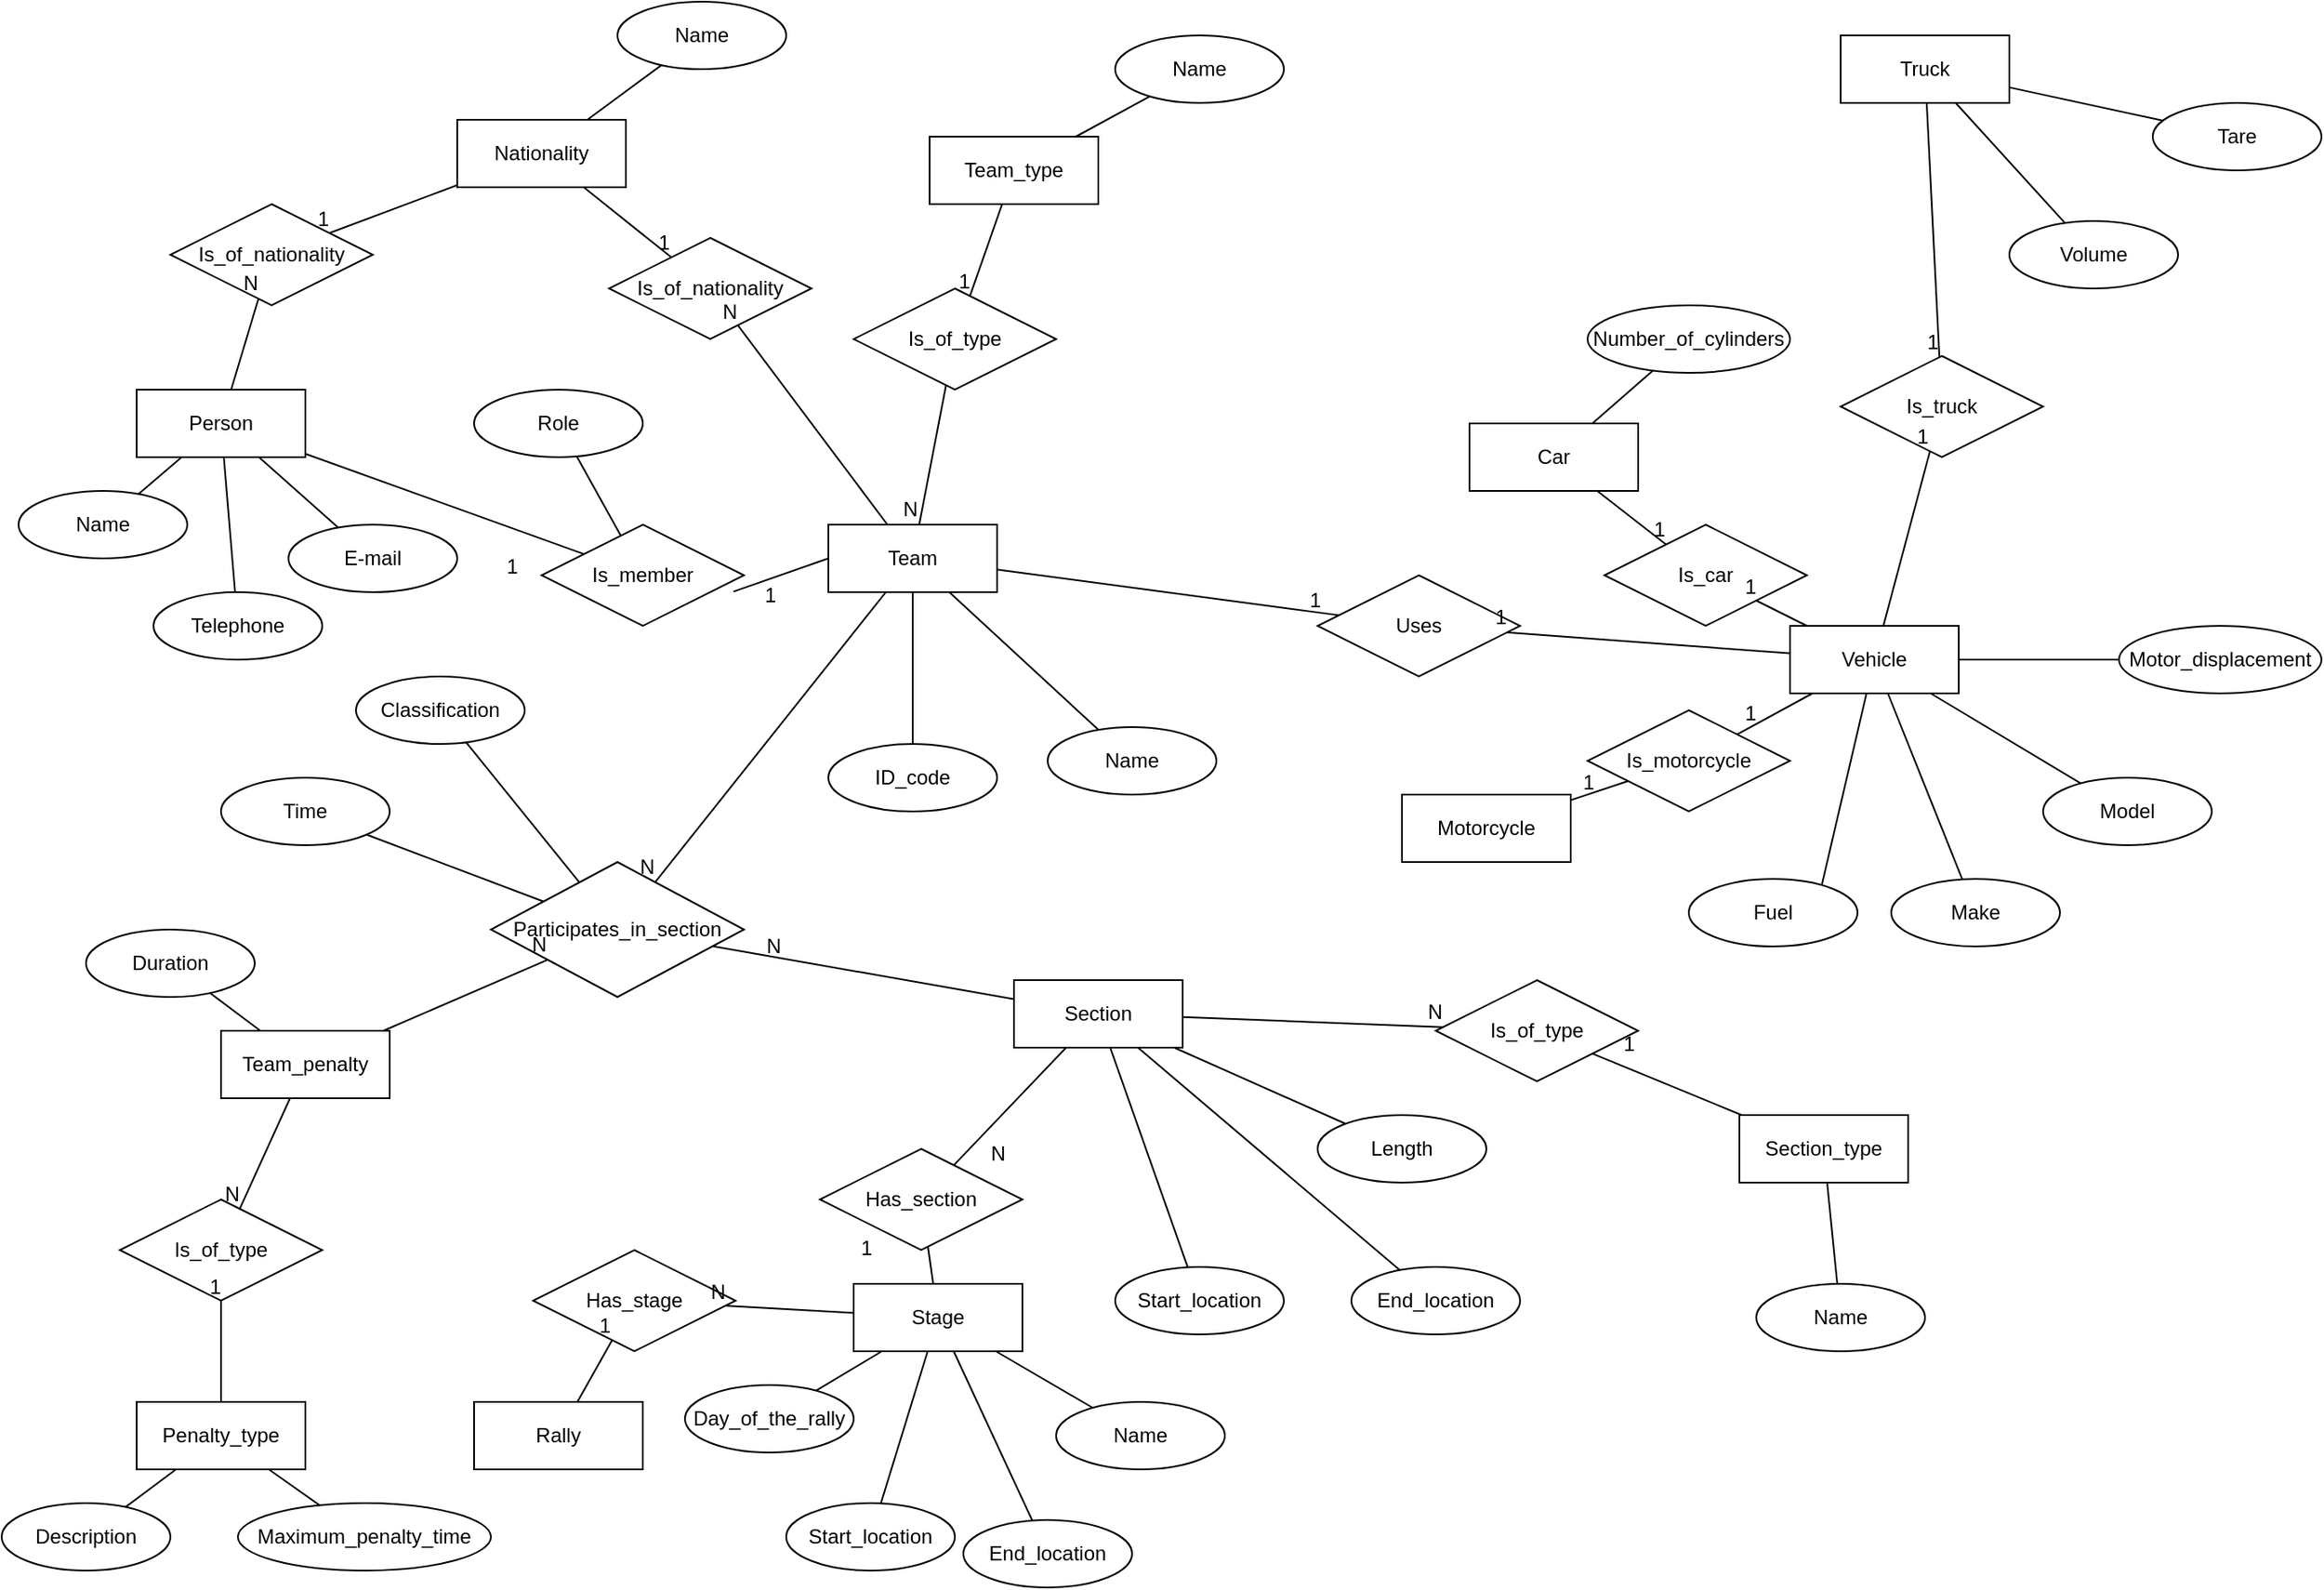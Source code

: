 <mxfile version="17.1.2" type="github">
  <diagram id="R2lEEEUBdFMjLlhIrx00" name="Page-1">
    <mxGraphModel dx="2708" dy="935" grid="1" gridSize="10" guides="1" tooltips="1" connect="1" arrows="1" fold="1" page="1" pageScale="1" pageWidth="850" pageHeight="1100" math="0" shadow="0" extFonts="Permanent Marker^https://fonts.googleapis.com/css?family=Permanent+Marker">
      <root>
        <mxCell id="0" />
        <mxCell id="1" parent="0" />
        <mxCell id="WvbXsE4TF2cSyvyN0HHQ-4" value="Team" style="whiteSpace=wrap;html=1;align=center;" parent="1" vertex="1">
          <mxGeometry x="-360" y="350" width="100" height="40" as="geometry" />
        </mxCell>
        <mxCell id="WvbXsE4TF2cSyvyN0HHQ-5" value="ID_code" style="ellipse;whiteSpace=wrap;html=1;align=center;" parent="1" vertex="1">
          <mxGeometry x="-360" y="480" width="100" height="40" as="geometry" />
        </mxCell>
        <mxCell id="WvbXsE4TF2cSyvyN0HHQ-6" value="" style="endArrow=none;html=1;rounded=0;" parent="1" source="WvbXsE4TF2cSyvyN0HHQ-4" target="WvbXsE4TF2cSyvyN0HHQ-5" edge="1">
          <mxGeometry relative="1" as="geometry">
            <mxPoint x="-284.85" y="480" as="sourcePoint" />
            <mxPoint x="-429.997" y="590.903" as="targetPoint" />
          </mxGeometry>
        </mxCell>
        <mxCell id="WvbXsE4TF2cSyvyN0HHQ-7" value="Name" style="ellipse;whiteSpace=wrap;html=1;align=center;" parent="1" vertex="1">
          <mxGeometry x="-230" y="470" width="100" height="40" as="geometry" />
        </mxCell>
        <mxCell id="WvbXsE4TF2cSyvyN0HHQ-9" value="" style="endArrow=none;html=1;rounded=0;" parent="1" source="WvbXsE4TF2cSyvyN0HHQ-4" target="WvbXsE4TF2cSyvyN0HHQ-7" edge="1">
          <mxGeometry relative="1" as="geometry">
            <mxPoint x="-94.85" y="530" as="sourcePoint" />
            <mxPoint x="65.15" y="530" as="targetPoint" />
          </mxGeometry>
        </mxCell>
        <mxCell id="WvbXsE4TF2cSyvyN0HHQ-20" value="Vehicle" style="whiteSpace=wrap;html=1;align=center;" parent="1" vertex="1">
          <mxGeometry x="210" y="410" width="100" height="40" as="geometry" />
        </mxCell>
        <mxCell id="WvbXsE4TF2cSyvyN0HHQ-21" value="Make" style="ellipse;whiteSpace=wrap;html=1;align=center;" parent="1" vertex="1">
          <mxGeometry x="270" y="560" width="100" height="40" as="geometry" />
        </mxCell>
        <mxCell id="WvbXsE4TF2cSyvyN0HHQ-23" value="Model" style="ellipse;whiteSpace=wrap;html=1;align=center;" parent="1" vertex="1">
          <mxGeometry x="360" y="500" width="100" height="40" as="geometry" />
        </mxCell>
        <mxCell id="WvbXsE4TF2cSyvyN0HHQ-24" value="Motor_displacement" style="ellipse;whiteSpace=wrap;html=1;align=center;" parent="1" vertex="1">
          <mxGeometry x="405" y="410" width="120" height="40" as="geometry" />
        </mxCell>
        <mxCell id="WvbXsE4TF2cSyvyN0HHQ-26" value="Fuel&lt;br&gt;" style="ellipse;whiteSpace=wrap;html=1;align=center;" parent="1" vertex="1">
          <mxGeometry x="150" y="560" width="100" height="40" as="geometry" />
        </mxCell>
        <mxCell id="WvbXsE4TF2cSyvyN0HHQ-28" value="" style="endArrow=none;html=1;rounded=0;exitX=0.789;exitY=0.083;exitDx=0;exitDy=0;exitPerimeter=0;" parent="1" source="WvbXsE4TF2cSyvyN0HHQ-26" target="WvbXsE4TF2cSyvyN0HHQ-20" edge="1">
          <mxGeometry relative="1" as="geometry">
            <mxPoint x="-415.15" y="610" as="sourcePoint" />
            <mxPoint x="-365.15" y="720" as="targetPoint" />
          </mxGeometry>
        </mxCell>
        <mxCell id="WvbXsE4TF2cSyvyN0HHQ-29" value="" style="endArrow=none;html=1;rounded=0;" parent="1" source="WvbXsE4TF2cSyvyN0HHQ-20" target="WvbXsE4TF2cSyvyN0HHQ-21" edge="1">
          <mxGeometry relative="1" as="geometry">
            <mxPoint x="-415.15" y="610" as="sourcePoint" />
            <mxPoint x="-255.15" y="610" as="targetPoint" />
          </mxGeometry>
        </mxCell>
        <mxCell id="WvbXsE4TF2cSyvyN0HHQ-31" value="" style="endArrow=none;html=1;rounded=0;" parent="1" source="WvbXsE4TF2cSyvyN0HHQ-20" target="WvbXsE4TF2cSyvyN0HHQ-23" edge="1">
          <mxGeometry relative="1" as="geometry">
            <mxPoint x="-415.15" y="610" as="sourcePoint" />
            <mxPoint x="-255.15" y="610" as="targetPoint" />
          </mxGeometry>
        </mxCell>
        <mxCell id="WvbXsE4TF2cSyvyN0HHQ-33" value="" style="endArrow=none;html=1;rounded=0;" parent="1" source="WvbXsE4TF2cSyvyN0HHQ-20" target="WvbXsE4TF2cSyvyN0HHQ-24" edge="1">
          <mxGeometry relative="1" as="geometry">
            <mxPoint x="-415.15" y="610" as="sourcePoint" />
            <mxPoint x="-255.15" y="610" as="targetPoint" />
          </mxGeometry>
        </mxCell>
        <mxCell id="WvbXsE4TF2cSyvyN0HHQ-39" value="Truck" style="whiteSpace=wrap;html=1;align=center;" parent="1" vertex="1">
          <mxGeometry x="240" y="60" width="100" height="40" as="geometry" />
        </mxCell>
        <mxCell id="WvbXsE4TF2cSyvyN0HHQ-40" value="Tare" style="ellipse;whiteSpace=wrap;html=1;align=center;" parent="1" vertex="1">
          <mxGeometry x="425" y="100" width="100" height="40" as="geometry" />
        </mxCell>
        <mxCell id="WvbXsE4TF2cSyvyN0HHQ-41" value="Volume" style="ellipse;whiteSpace=wrap;html=1;align=center;" parent="1" vertex="1">
          <mxGeometry x="340" y="170" width="100" height="40" as="geometry" />
        </mxCell>
        <mxCell id="WvbXsE4TF2cSyvyN0HHQ-42" value="" style="endArrow=none;html=1;rounded=0;" parent="1" source="WvbXsE4TF2cSyvyN0HHQ-39" target="WvbXsE4TF2cSyvyN0HHQ-40" edge="1">
          <mxGeometry relative="1" as="geometry">
            <mxPoint x="-160" y="610" as="sourcePoint" />
            <mxPoint y="610" as="targetPoint" />
          </mxGeometry>
        </mxCell>
        <mxCell id="WvbXsE4TF2cSyvyN0HHQ-43" value="" style="endArrow=none;html=1;rounded=0;" parent="1" source="WvbXsE4TF2cSyvyN0HHQ-41" target="WvbXsE4TF2cSyvyN0HHQ-39" edge="1">
          <mxGeometry relative="1" as="geometry">
            <mxPoint x="-160" y="610" as="sourcePoint" />
            <mxPoint y="610" as="targetPoint" />
          </mxGeometry>
        </mxCell>
        <mxCell id="WvbXsE4TF2cSyvyN0HHQ-44" value="Car" style="whiteSpace=wrap;html=1;align=center;" parent="1" vertex="1">
          <mxGeometry x="20" y="290" width="100" height="40" as="geometry" />
        </mxCell>
        <mxCell id="WvbXsE4TF2cSyvyN0HHQ-45" value="Number_of_cylinders" style="ellipse;whiteSpace=wrap;html=1;align=center;" parent="1" vertex="1">
          <mxGeometry x="90" y="220" width="120" height="40" as="geometry" />
        </mxCell>
        <mxCell id="WvbXsE4TF2cSyvyN0HHQ-47" value="" style="endArrow=none;html=1;rounded=0;" parent="1" source="WvbXsE4TF2cSyvyN0HHQ-44" target="WvbXsE4TF2cSyvyN0HHQ-45" edge="1">
          <mxGeometry relative="1" as="geometry">
            <mxPoint x="-940" y="600" as="sourcePoint" />
            <mxPoint x="-780" y="600" as="targetPoint" />
          </mxGeometry>
        </mxCell>
        <mxCell id="WvbXsE4TF2cSyvyN0HHQ-48" value="Is_car" style="shape=rhombus;perimeter=rhombusPerimeter;whiteSpace=wrap;html=1;align=center;" parent="1" vertex="1">
          <mxGeometry x="100" y="350" width="120" height="60" as="geometry" />
        </mxCell>
        <mxCell id="WvbXsE4TF2cSyvyN0HHQ-52" value="" style="endArrow=none;html=1;rounded=0;" parent="1" source="WvbXsE4TF2cSyvyN0HHQ-20" target="WvbXsE4TF2cSyvyN0HHQ-48" edge="1">
          <mxGeometry relative="1" as="geometry">
            <mxPoint x="-420" y="690" as="sourcePoint" />
            <mxPoint x="-260" y="690" as="targetPoint" />
          </mxGeometry>
        </mxCell>
        <mxCell id="WvbXsE4TF2cSyvyN0HHQ-53" value="1" style="resizable=0;html=1;align=right;verticalAlign=bottom;" parent="WvbXsE4TF2cSyvyN0HHQ-52" connectable="0" vertex="1">
          <mxGeometry x="1" relative="1" as="geometry" />
        </mxCell>
        <mxCell id="WvbXsE4TF2cSyvyN0HHQ-54" value="" style="endArrow=none;html=1;rounded=0;" parent="1" source="WvbXsE4TF2cSyvyN0HHQ-44" target="WvbXsE4TF2cSyvyN0HHQ-48" edge="1">
          <mxGeometry relative="1" as="geometry">
            <mxPoint x="-420" y="690" as="sourcePoint" />
            <mxPoint x="-600" y="730" as="targetPoint" />
          </mxGeometry>
        </mxCell>
        <mxCell id="WvbXsE4TF2cSyvyN0HHQ-55" value="1" style="resizable=0;html=1;align=right;verticalAlign=bottom;" parent="WvbXsE4TF2cSyvyN0HHQ-54" connectable="0" vertex="1">
          <mxGeometry x="1" relative="1" as="geometry" />
        </mxCell>
        <mxCell id="WvbXsE4TF2cSyvyN0HHQ-58" value="Is_truck" style="shape=rhombus;perimeter=rhombusPerimeter;whiteSpace=wrap;html=1;align=center;" parent="1" vertex="1">
          <mxGeometry x="240" y="250" width="120" height="60" as="geometry" />
        </mxCell>
        <mxCell id="WvbXsE4TF2cSyvyN0HHQ-59" value="" style="endArrow=none;html=1;rounded=0;" parent="1" source="WvbXsE4TF2cSyvyN0HHQ-20" target="WvbXsE4TF2cSyvyN0HHQ-58" edge="1">
          <mxGeometry relative="1" as="geometry">
            <mxPoint x="-420" y="690" as="sourcePoint" />
            <mxPoint x="-260" y="690" as="targetPoint" />
          </mxGeometry>
        </mxCell>
        <mxCell id="WvbXsE4TF2cSyvyN0HHQ-60" value="1" style="resizable=0;html=1;align=right;verticalAlign=bottom;" parent="WvbXsE4TF2cSyvyN0HHQ-59" connectable="0" vertex="1">
          <mxGeometry x="1" relative="1" as="geometry" />
        </mxCell>
        <mxCell id="WvbXsE4TF2cSyvyN0HHQ-61" value="" style="endArrow=none;html=1;rounded=0;" parent="1" source="WvbXsE4TF2cSyvyN0HHQ-39" target="WvbXsE4TF2cSyvyN0HHQ-58" edge="1">
          <mxGeometry relative="1" as="geometry">
            <mxPoint x="-420" y="690" as="sourcePoint" />
            <mxPoint x="-260" y="690" as="targetPoint" />
          </mxGeometry>
        </mxCell>
        <mxCell id="WvbXsE4TF2cSyvyN0HHQ-62" value="1" style="resizable=0;html=1;align=right;verticalAlign=bottom;" parent="WvbXsE4TF2cSyvyN0HHQ-61" connectable="0" vertex="1">
          <mxGeometry x="1" relative="1" as="geometry" />
        </mxCell>
        <mxCell id="WvbXsE4TF2cSyvyN0HHQ-63" value="Person" style="whiteSpace=wrap;html=1;align=center;" parent="1" vertex="1">
          <mxGeometry x="-770" y="270" width="100" height="40" as="geometry" />
        </mxCell>
        <mxCell id="WvbXsE4TF2cSyvyN0HHQ-65" value="Telephone" style="ellipse;whiteSpace=wrap;html=1;align=center;" parent="1" vertex="1">
          <mxGeometry x="-760" y="390" width="100" height="40" as="geometry" />
        </mxCell>
        <mxCell id="WvbXsE4TF2cSyvyN0HHQ-66" value="E-mail" style="ellipse;whiteSpace=wrap;html=1;align=center;" parent="1" vertex="1">
          <mxGeometry x="-680" y="350" width="100" height="40" as="geometry" />
        </mxCell>
        <mxCell id="WvbXsE4TF2cSyvyN0HHQ-68" value="" style="endArrow=none;html=1;rounded=0;" parent="1" source="WvbXsE4TF2cSyvyN0HHQ-63" target="WvbXsE4TF2cSyvyN0HHQ-65" edge="1">
          <mxGeometry relative="1" as="geometry">
            <mxPoint x="-420" y="690" as="sourcePoint" />
            <mxPoint x="-260" y="690" as="targetPoint" />
          </mxGeometry>
        </mxCell>
        <mxCell id="WvbXsE4TF2cSyvyN0HHQ-71" value="" style="endArrow=none;html=1;rounded=0;" parent="1" source="WvbXsE4TF2cSyvyN0HHQ-63" target="WvbXsE4TF2cSyvyN0HHQ-66" edge="1">
          <mxGeometry relative="1" as="geometry">
            <mxPoint x="-420" y="690" as="sourcePoint" />
            <mxPoint x="-260" y="690" as="targetPoint" />
          </mxGeometry>
        </mxCell>
        <mxCell id="WvbXsE4TF2cSyvyN0HHQ-72" value="Is_member" style="shape=rhombus;perimeter=rhombusPerimeter;whiteSpace=wrap;html=1;align=center;" parent="1" vertex="1">
          <mxGeometry x="-530" y="350" width="120" height="60" as="geometry" />
        </mxCell>
        <mxCell id="WvbXsE4TF2cSyvyN0HHQ-73" value="" style="endArrow=none;html=1;rounded=0;" parent="1" source="WvbXsE4TF2cSyvyN0HHQ-63" target="WvbXsE4TF2cSyvyN0HHQ-72" edge="1">
          <mxGeometry relative="1" as="geometry">
            <mxPoint x="-420" y="570" as="sourcePoint" />
            <mxPoint x="-260" y="570" as="targetPoint" />
          </mxGeometry>
        </mxCell>
        <mxCell id="WvbXsE4TF2cSyvyN0HHQ-74" value="1" style="resizable=0;html=1;align=right;verticalAlign=bottom;" parent="WvbXsE4TF2cSyvyN0HHQ-73" connectable="0" vertex="1">
          <mxGeometry x="1" relative="1" as="geometry">
            <mxPoint x="-39" y="16" as="offset" />
          </mxGeometry>
        </mxCell>
        <mxCell id="WvbXsE4TF2cSyvyN0HHQ-83" value="" style="endArrow=none;html=1;rounded=0;entryX=0.948;entryY=0.661;entryDx=0;entryDy=0;entryPerimeter=0;exitX=0;exitY=0.5;exitDx=0;exitDy=0;" parent="1" source="WvbXsE4TF2cSyvyN0HHQ-4" target="WvbXsE4TF2cSyvyN0HHQ-72" edge="1">
          <mxGeometry relative="1" as="geometry">
            <mxPoint x="-300" y="400" as="sourcePoint" />
            <mxPoint x="-140" y="400" as="targetPoint" />
          </mxGeometry>
        </mxCell>
        <mxCell id="WvbXsE4TF2cSyvyN0HHQ-84" value="1" style="resizable=0;html=1;align=right;verticalAlign=bottom;" parent="WvbXsE4TF2cSyvyN0HHQ-83" connectable="0" vertex="1">
          <mxGeometry x="1" relative="1" as="geometry">
            <mxPoint x="26" y="11" as="offset" />
          </mxGeometry>
        </mxCell>
        <mxCell id="WvbXsE4TF2cSyvyN0HHQ-124" value="Motorcycle" style="whiteSpace=wrap;html=1;align=center;" parent="1" vertex="1">
          <mxGeometry x="-20" y="510" width="100" height="40" as="geometry" />
        </mxCell>
        <mxCell id="WvbXsE4TF2cSyvyN0HHQ-129" value="Is_motorcycle" style="shape=rhombus;perimeter=rhombusPerimeter;whiteSpace=wrap;html=1;align=center;" parent="1" vertex="1">
          <mxGeometry x="90" y="460" width="120" height="60" as="geometry" />
        </mxCell>
        <mxCell id="WvbXsE4TF2cSyvyN0HHQ-130" value="" style="endArrow=none;html=1;rounded=0;" parent="1" source="WvbXsE4TF2cSyvyN0HHQ-20" target="WvbXsE4TF2cSyvyN0HHQ-129" edge="1">
          <mxGeometry relative="1" as="geometry">
            <mxPoint x="-340" y="410" as="sourcePoint" />
            <mxPoint x="-180" y="410" as="targetPoint" />
          </mxGeometry>
        </mxCell>
        <mxCell id="WvbXsE4TF2cSyvyN0HHQ-131" value="1" style="resizable=0;html=1;align=right;verticalAlign=bottom;" parent="WvbXsE4TF2cSyvyN0HHQ-130" connectable="0" vertex="1">
          <mxGeometry x="1" relative="1" as="geometry">
            <mxPoint x="12" y="-4" as="offset" />
          </mxGeometry>
        </mxCell>
        <mxCell id="WvbXsE4TF2cSyvyN0HHQ-132" value="" style="endArrow=none;html=1;rounded=0;" parent="1" source="WvbXsE4TF2cSyvyN0HHQ-124" target="WvbXsE4TF2cSyvyN0HHQ-129" edge="1">
          <mxGeometry relative="1" as="geometry">
            <mxPoint x="-340" y="410" as="sourcePoint" />
            <mxPoint x="-180" y="410" as="targetPoint" />
          </mxGeometry>
        </mxCell>
        <mxCell id="WvbXsE4TF2cSyvyN0HHQ-133" value="1" style="resizable=0;html=1;align=right;verticalAlign=bottom;" parent="WvbXsE4TF2cSyvyN0HHQ-132" connectable="0" vertex="1">
          <mxGeometry x="1" relative="1" as="geometry">
            <mxPoint x="-20" y="10" as="offset" />
          </mxGeometry>
        </mxCell>
        <mxCell id="WvbXsE4TF2cSyvyN0HHQ-138" value="" style="endArrow=none;html=1;rounded=0;" parent="1" source="WvbXsE4TF2cSyvyN0HHQ-4" target="kxNTdvqGOLOJyCVtrfoN-1" edge="1">
          <mxGeometry relative="1" as="geometry">
            <mxPoint x="12" y="420" as="sourcePoint" />
            <mxPoint x="-140" y="380" as="targetPoint" />
          </mxGeometry>
        </mxCell>
        <mxCell id="WvbXsE4TF2cSyvyN0HHQ-139" value="1" style="resizable=0;html=1;align=right;verticalAlign=bottom;" parent="WvbXsE4TF2cSyvyN0HHQ-138" connectable="0" vertex="1">
          <mxGeometry x="1" relative="1" as="geometry">
            <mxPoint x="-10" as="offset" />
          </mxGeometry>
        </mxCell>
        <mxCell id="WvbXsE4TF2cSyvyN0HHQ-152" value="Rally" style="whiteSpace=wrap;html=1;align=center;" parent="1" vertex="1">
          <mxGeometry x="-570" y="870" width="100" height="40" as="geometry" />
        </mxCell>
        <mxCell id="WvbXsE4TF2cSyvyN0HHQ-153" value="Stage" style="whiteSpace=wrap;html=1;align=center;" parent="1" vertex="1">
          <mxGeometry x="-345" y="800" width="100" height="40" as="geometry" />
        </mxCell>
        <mxCell id="WvbXsE4TF2cSyvyN0HHQ-156" value="Day_of_the_rally" style="ellipse;whiteSpace=wrap;html=1;align=center;" parent="1" vertex="1">
          <mxGeometry x="-445" y="860" width="100" height="40" as="geometry" />
        </mxCell>
        <mxCell id="WvbXsE4TF2cSyvyN0HHQ-158" value="" style="endArrow=none;html=1;rounded=0;" parent="1" source="WvbXsE4TF2cSyvyN0HHQ-153" target="WvbXsE4TF2cSyvyN0HHQ-156" edge="1">
          <mxGeometry relative="1" as="geometry">
            <mxPoint x="-105" y="690" as="sourcePoint" />
            <mxPoint x="55" y="690" as="targetPoint" />
          </mxGeometry>
        </mxCell>
        <mxCell id="WvbXsE4TF2cSyvyN0HHQ-159" value="Start_location" style="ellipse;whiteSpace=wrap;html=1;align=center;" parent="1" vertex="1">
          <mxGeometry x="-385" y="930" width="100" height="40" as="geometry" />
        </mxCell>
        <mxCell id="WvbXsE4TF2cSyvyN0HHQ-160" value="End_location" style="ellipse;whiteSpace=wrap;html=1;align=center;" parent="1" vertex="1">
          <mxGeometry x="-280" y="940" width="100" height="40" as="geometry" />
        </mxCell>
        <mxCell id="WvbXsE4TF2cSyvyN0HHQ-162" value="" style="endArrow=none;html=1;rounded=0;" parent="1" source="WvbXsE4TF2cSyvyN0HHQ-153" target="WvbXsE4TF2cSyvyN0HHQ-159" edge="1">
          <mxGeometry relative="1" as="geometry">
            <mxPoint x="-105" y="690" as="sourcePoint" />
            <mxPoint x="55" y="690" as="targetPoint" />
          </mxGeometry>
        </mxCell>
        <mxCell id="WvbXsE4TF2cSyvyN0HHQ-163" value="" style="endArrow=none;html=1;rounded=0;" parent="1" source="WvbXsE4TF2cSyvyN0HHQ-153" target="WvbXsE4TF2cSyvyN0HHQ-160" edge="1">
          <mxGeometry relative="1" as="geometry">
            <mxPoint x="-105" y="690" as="sourcePoint" />
            <mxPoint x="55" y="690" as="targetPoint" />
          </mxGeometry>
        </mxCell>
        <mxCell id="WvbXsE4TF2cSyvyN0HHQ-164" value="Section" style="whiteSpace=wrap;html=1;align=center;" parent="1" vertex="1">
          <mxGeometry x="-250" y="620" width="100" height="40" as="geometry" />
        </mxCell>
        <mxCell id="WvbXsE4TF2cSyvyN0HHQ-165" value="Section_type" style="whiteSpace=wrap;html=1;align=center;" parent="1" vertex="1">
          <mxGeometry x="180" y="700" width="100" height="40" as="geometry" />
        </mxCell>
        <mxCell id="WvbXsE4TF2cSyvyN0HHQ-169" value="Name" style="ellipse;whiteSpace=wrap;html=1;align=center;" parent="1" vertex="1">
          <mxGeometry x="190" y="800" width="100" height="40" as="geometry" />
        </mxCell>
        <mxCell id="WvbXsE4TF2cSyvyN0HHQ-170" value="" style="endArrow=none;html=1;rounded=0;" parent="1" source="WvbXsE4TF2cSyvyN0HHQ-169" target="WvbXsE4TF2cSyvyN0HHQ-165" edge="1">
          <mxGeometry relative="1" as="geometry">
            <mxPoint x="-240" y="280" as="sourcePoint" />
            <mxPoint x="-80" y="280" as="targetPoint" />
          </mxGeometry>
        </mxCell>
        <mxCell id="WvbXsE4TF2cSyvyN0HHQ-171" value="Is_of_type" style="shape=rhombus;perimeter=rhombusPerimeter;whiteSpace=wrap;html=1;align=center;" parent="1" vertex="1">
          <mxGeometry y="620" width="120" height="60" as="geometry" />
        </mxCell>
        <mxCell id="WvbXsE4TF2cSyvyN0HHQ-172" value="" style="endArrow=none;html=1;rounded=0;" parent="1" source="WvbXsE4TF2cSyvyN0HHQ-164" target="WvbXsE4TF2cSyvyN0HHQ-171" edge="1">
          <mxGeometry relative="1" as="geometry">
            <mxPoint x="-180" y="480" as="sourcePoint" />
            <mxPoint x="-20" y="480" as="targetPoint" />
          </mxGeometry>
        </mxCell>
        <mxCell id="WvbXsE4TF2cSyvyN0HHQ-173" value="N" style="resizable=0;html=1;align=right;verticalAlign=bottom;" parent="WvbXsE4TF2cSyvyN0HHQ-172" connectable="0" vertex="1">
          <mxGeometry x="1" relative="1" as="geometry" />
        </mxCell>
        <mxCell id="WvbXsE4TF2cSyvyN0HHQ-174" value="" style="endArrow=none;html=1;rounded=0;" parent="1" source="WvbXsE4TF2cSyvyN0HHQ-165" target="WvbXsE4TF2cSyvyN0HHQ-171" edge="1">
          <mxGeometry relative="1" as="geometry">
            <mxPoint x="-240" y="280" as="sourcePoint" />
            <mxPoint x="-80" y="280" as="targetPoint" />
          </mxGeometry>
        </mxCell>
        <mxCell id="WvbXsE4TF2cSyvyN0HHQ-175" value="1" style="resizable=0;html=1;align=right;verticalAlign=bottom;" parent="WvbXsE4TF2cSyvyN0HHQ-174" connectable="0" vertex="1">
          <mxGeometry x="1" relative="1" as="geometry">
            <mxPoint x="25" y="3" as="offset" />
          </mxGeometry>
        </mxCell>
        <mxCell id="WvbXsE4TF2cSyvyN0HHQ-176" value="Length" style="ellipse;whiteSpace=wrap;html=1;align=center;" parent="1" vertex="1">
          <mxGeometry x="-70" y="700" width="100" height="40" as="geometry" />
        </mxCell>
        <mxCell id="WvbXsE4TF2cSyvyN0HHQ-177" value="" style="endArrow=none;html=1;rounded=0;" parent="1" source="WvbXsE4TF2cSyvyN0HHQ-164" target="WvbXsE4TF2cSyvyN0HHQ-176" edge="1">
          <mxGeometry relative="1" as="geometry">
            <mxPoint x="-170" y="480" as="sourcePoint" />
            <mxPoint x="-10" y="480" as="targetPoint" />
          </mxGeometry>
        </mxCell>
        <mxCell id="WvbXsE4TF2cSyvyN0HHQ-178" value="Start_location" style="ellipse;whiteSpace=wrap;html=1;align=center;" parent="1" vertex="1">
          <mxGeometry x="-190.0" y="790" width="100" height="40" as="geometry" />
        </mxCell>
        <mxCell id="WvbXsE4TF2cSyvyN0HHQ-179" value="End_location" style="ellipse;whiteSpace=wrap;html=1;align=center;" parent="1" vertex="1">
          <mxGeometry x="-50" y="790" width="100" height="40" as="geometry" />
        </mxCell>
        <mxCell id="WvbXsE4TF2cSyvyN0HHQ-180" value="" style="endArrow=none;html=1;rounded=0;" parent="1" source="WvbXsE4TF2cSyvyN0HHQ-164" target="WvbXsE4TF2cSyvyN0HHQ-179" edge="1">
          <mxGeometry relative="1" as="geometry">
            <mxPoint x="-170" y="480" as="sourcePoint" />
            <mxPoint x="-10" y="480" as="targetPoint" />
          </mxGeometry>
        </mxCell>
        <mxCell id="WvbXsE4TF2cSyvyN0HHQ-181" value="" style="endArrow=none;html=1;rounded=0;" parent="1" source="WvbXsE4TF2cSyvyN0HHQ-164" target="WvbXsE4TF2cSyvyN0HHQ-178" edge="1">
          <mxGeometry relative="1" as="geometry">
            <mxPoint x="-170" y="480" as="sourcePoint" />
            <mxPoint x="-10" y="480" as="targetPoint" />
          </mxGeometry>
        </mxCell>
        <mxCell id="WvbXsE4TF2cSyvyN0HHQ-182" value="Has_section" style="shape=rhombus;perimeter=rhombusPerimeter;whiteSpace=wrap;html=1;align=center;" parent="1" vertex="1">
          <mxGeometry x="-365" y="720" width="120" height="60" as="geometry" />
        </mxCell>
        <mxCell id="WvbXsE4TF2cSyvyN0HHQ-183" value="" style="endArrow=none;html=1;rounded=0;" parent="1" source="WvbXsE4TF2cSyvyN0HHQ-164" target="WvbXsE4TF2cSyvyN0HHQ-182" edge="1">
          <mxGeometry relative="1" as="geometry">
            <mxPoint x="-170" y="480" as="sourcePoint" />
            <mxPoint x="-10" y="480" as="targetPoint" />
          </mxGeometry>
        </mxCell>
        <mxCell id="WvbXsE4TF2cSyvyN0HHQ-184" value="N" style="resizable=0;html=1;align=right;verticalAlign=bottom;" parent="WvbXsE4TF2cSyvyN0HHQ-183" connectable="0" vertex="1">
          <mxGeometry x="1" relative="1" as="geometry">
            <mxPoint x="31" y="2" as="offset" />
          </mxGeometry>
        </mxCell>
        <mxCell id="WvbXsE4TF2cSyvyN0HHQ-185" value="" style="endArrow=none;html=1;rounded=0;" parent="1" source="WvbXsE4TF2cSyvyN0HHQ-153" target="WvbXsE4TF2cSyvyN0HHQ-182" edge="1">
          <mxGeometry relative="1" as="geometry">
            <mxPoint x="-135" y="570" as="sourcePoint" />
            <mxPoint x="-374.667" y="692.667" as="targetPoint" />
          </mxGeometry>
        </mxCell>
        <mxCell id="WvbXsE4TF2cSyvyN0HHQ-186" value="1" style="resizable=0;html=1;align=right;verticalAlign=bottom;" parent="WvbXsE4TF2cSyvyN0HHQ-185" connectable="0" vertex="1">
          <mxGeometry x="1" relative="1" as="geometry">
            <mxPoint x="-33" y="9" as="offset" />
          </mxGeometry>
        </mxCell>
        <mxCell id="WvbXsE4TF2cSyvyN0HHQ-187" value="Has_stage" style="shape=rhombus;perimeter=rhombusPerimeter;whiteSpace=wrap;html=1;align=center;" parent="1" vertex="1">
          <mxGeometry x="-535" y="780" width="120" height="60" as="geometry" />
        </mxCell>
        <mxCell id="WvbXsE4TF2cSyvyN0HHQ-189" value="" style="endArrow=none;html=1;rounded=0;" parent="1" source="WvbXsE4TF2cSyvyN0HHQ-152" target="WvbXsE4TF2cSyvyN0HHQ-187" edge="1">
          <mxGeometry relative="1" as="geometry">
            <mxPoint x="-315" y="740" as="sourcePoint" />
            <mxPoint x="-155" y="740" as="targetPoint" />
          </mxGeometry>
        </mxCell>
        <mxCell id="WvbXsE4TF2cSyvyN0HHQ-190" value="1" style="resizable=0;html=1;align=right;verticalAlign=bottom;" parent="WvbXsE4TF2cSyvyN0HHQ-189" connectable="0" vertex="1">
          <mxGeometry x="1" relative="1" as="geometry" />
        </mxCell>
        <mxCell id="WvbXsE4TF2cSyvyN0HHQ-191" value="" style="endArrow=none;html=1;rounded=0;" parent="1" source="WvbXsE4TF2cSyvyN0HHQ-153" target="WvbXsE4TF2cSyvyN0HHQ-187" edge="1">
          <mxGeometry relative="1" as="geometry">
            <mxPoint x="-315" y="740" as="sourcePoint" />
            <mxPoint x="-155" y="740" as="targetPoint" />
          </mxGeometry>
        </mxCell>
        <mxCell id="WvbXsE4TF2cSyvyN0HHQ-192" value="N" style="resizable=0;html=1;align=right;verticalAlign=bottom;" parent="WvbXsE4TF2cSyvyN0HHQ-191" connectable="0" vertex="1">
          <mxGeometry x="1" relative="1" as="geometry" />
        </mxCell>
        <mxCell id="WvbXsE4TF2cSyvyN0HHQ-193" value="Participates_in_section" style="shape=rhombus;perimeter=rhombusPerimeter;whiteSpace=wrap;html=1;align=center;" parent="1" vertex="1">
          <mxGeometry x="-560" y="550" width="150" height="80" as="geometry" />
        </mxCell>
        <mxCell id="WvbXsE4TF2cSyvyN0HHQ-194" value="Time" style="ellipse;whiteSpace=wrap;html=1;align=center;" parent="1" vertex="1">
          <mxGeometry x="-720" y="500" width="100" height="40" as="geometry" />
        </mxCell>
        <mxCell id="WvbXsE4TF2cSyvyN0HHQ-195" value="" style="endArrow=none;html=1;rounded=0;" parent="1" source="WvbXsE4TF2cSyvyN0HHQ-193" target="WvbXsE4TF2cSyvyN0HHQ-194" edge="1">
          <mxGeometry relative="1" as="geometry">
            <mxPoint x="-430" y="590" as="sourcePoint" />
            <mxPoint x="-270" y="590" as="targetPoint" />
          </mxGeometry>
        </mxCell>
        <mxCell id="WvbXsE4TF2cSyvyN0HHQ-196" value="Classification" style="ellipse;whiteSpace=wrap;html=1;align=center;" parent="1" vertex="1">
          <mxGeometry x="-640" y="440" width="100" height="40" as="geometry" />
        </mxCell>
        <mxCell id="WvbXsE4TF2cSyvyN0HHQ-197" value="" style="endArrow=none;html=1;rounded=0;" parent="1" source="WvbXsE4TF2cSyvyN0HHQ-196" target="WvbXsE4TF2cSyvyN0HHQ-193" edge="1">
          <mxGeometry relative="1" as="geometry">
            <mxPoint x="-430" y="590" as="sourcePoint" />
            <mxPoint x="-270" y="590" as="targetPoint" />
          </mxGeometry>
        </mxCell>
        <mxCell id="WvbXsE4TF2cSyvyN0HHQ-198" value="Penalty_type" style="whiteSpace=wrap;html=1;align=center;" parent="1" vertex="1">
          <mxGeometry x="-770" y="870" width="100" height="40" as="geometry" />
        </mxCell>
        <mxCell id="WvbXsE4TF2cSyvyN0HHQ-199" value="" style="endArrow=none;html=1;rounded=0;" parent="1" source="WvbXsE4TF2cSyvyN0HHQ-4" target="WvbXsE4TF2cSyvyN0HHQ-193" edge="1">
          <mxGeometry relative="1" as="geometry">
            <mxPoint x="-310" y="680" as="sourcePoint" />
            <mxPoint x="-150" y="680" as="targetPoint" />
          </mxGeometry>
        </mxCell>
        <mxCell id="WvbXsE4TF2cSyvyN0HHQ-200" value="N" style="resizable=0;html=1;align=right;verticalAlign=bottom;" parent="WvbXsE4TF2cSyvyN0HHQ-199" connectable="0" vertex="1">
          <mxGeometry x="1" relative="1" as="geometry" />
        </mxCell>
        <mxCell id="WvbXsE4TF2cSyvyN0HHQ-201" value="" style="endArrow=none;html=1;rounded=0;" parent="1" source="WvbXsE4TF2cSyvyN0HHQ-164" target="WvbXsE4TF2cSyvyN0HHQ-193" edge="1">
          <mxGeometry relative="1" as="geometry">
            <mxPoint x="-310" y="680" as="sourcePoint" />
            <mxPoint x="-150" y="680" as="targetPoint" />
          </mxGeometry>
        </mxCell>
        <mxCell id="WvbXsE4TF2cSyvyN0HHQ-202" value="N" style="resizable=0;html=1;align=right;verticalAlign=bottom;" parent="WvbXsE4TF2cSyvyN0HHQ-201" connectable="0" vertex="1">
          <mxGeometry x="1" relative="1" as="geometry">
            <mxPoint x="41" y="9" as="offset" />
          </mxGeometry>
        </mxCell>
        <mxCell id="WvbXsE4TF2cSyvyN0HHQ-204" value="Description" style="ellipse;whiteSpace=wrap;html=1;align=center;" parent="1" vertex="1">
          <mxGeometry x="-850" y="930" width="100" height="40" as="geometry" />
        </mxCell>
        <mxCell id="WvbXsE4TF2cSyvyN0HHQ-205" value="Maximum_penalty_time" style="ellipse;whiteSpace=wrap;html=1;align=center;" parent="1" vertex="1">
          <mxGeometry x="-710" y="930" width="150" height="40" as="geometry" />
        </mxCell>
        <mxCell id="WvbXsE4TF2cSyvyN0HHQ-206" value="" style="endArrow=none;html=1;rounded=0;" parent="1" source="WvbXsE4TF2cSyvyN0HHQ-204" target="WvbXsE4TF2cSyvyN0HHQ-198" edge="1">
          <mxGeometry relative="1" as="geometry">
            <mxPoint x="-350" y="580" as="sourcePoint" />
            <mxPoint x="-810" y="880" as="targetPoint" />
          </mxGeometry>
        </mxCell>
        <mxCell id="WvbXsE4TF2cSyvyN0HHQ-207" value="" style="endArrow=none;html=1;rounded=0;" parent="1" source="WvbXsE4TF2cSyvyN0HHQ-198" target="WvbXsE4TF2cSyvyN0HHQ-205" edge="1">
          <mxGeometry relative="1" as="geometry">
            <mxPoint x="-350" y="580" as="sourcePoint" />
            <mxPoint x="-190" y="580" as="targetPoint" />
          </mxGeometry>
        </mxCell>
        <mxCell id="WvbXsE4TF2cSyvyN0HHQ-208" value="Team_penalty" style="whiteSpace=wrap;html=1;align=center;" parent="1" vertex="1">
          <mxGeometry x="-720" y="650" width="100" height="40" as="geometry" />
        </mxCell>
        <mxCell id="WvbXsE4TF2cSyvyN0HHQ-209" value="Is_of_type" style="shape=rhombus;perimeter=rhombusPerimeter;whiteSpace=wrap;html=1;align=center;" parent="1" vertex="1">
          <mxGeometry x="-780" y="750" width="120" height="60" as="geometry" />
        </mxCell>
        <mxCell id="WvbXsE4TF2cSyvyN0HHQ-215" value="" style="endArrow=none;html=1;rounded=0;" parent="1" source="WvbXsE4TF2cSyvyN0HHQ-208" target="WvbXsE4TF2cSyvyN0HHQ-193" edge="1">
          <mxGeometry relative="1" as="geometry">
            <mxPoint x="-320" y="680" as="sourcePoint" />
            <mxPoint x="-160" y="680" as="targetPoint" />
          </mxGeometry>
        </mxCell>
        <mxCell id="WvbXsE4TF2cSyvyN0HHQ-216" value="N" style="resizable=0;html=1;align=right;verticalAlign=bottom;" parent="WvbXsE4TF2cSyvyN0HHQ-215" connectable="0" vertex="1">
          <mxGeometry x="1" relative="1" as="geometry" />
        </mxCell>
        <mxCell id="8ZYNl7EyMXczc9-Wap3n-22" value="Team_type" style="whiteSpace=wrap;html=1;align=center;" parent="1" vertex="1">
          <mxGeometry x="-300" y="120" width="100" height="40" as="geometry" />
        </mxCell>
        <mxCell id="8ZYNl7EyMXczc9-Wap3n-23" value="Name" style="ellipse;whiteSpace=wrap;html=1;align=center;" parent="1" vertex="1">
          <mxGeometry x="-190" y="60" width="100" height="40" as="geometry" />
        </mxCell>
        <mxCell id="8ZYNl7EyMXczc9-Wap3n-24" value="" style="endArrow=none;html=1;rounded=0;" parent="1" source="8ZYNl7EyMXczc9-Wap3n-22" target="8ZYNl7EyMXczc9-Wap3n-23" edge="1">
          <mxGeometry relative="1" as="geometry">
            <mxPoint x="-350" y="410" as="sourcePoint" />
            <mxPoint x="-190" y="410" as="targetPoint" />
          </mxGeometry>
        </mxCell>
        <mxCell id="8ZYNl7EyMXczc9-Wap3n-27" value="Is_of_type" style="shape=rhombus;perimeter=rhombusPerimeter;whiteSpace=wrap;html=1;align=center;" parent="1" vertex="1">
          <mxGeometry x="-345" y="210" width="120" height="60" as="geometry" />
        </mxCell>
        <mxCell id="8ZYNl7EyMXczc9-Wap3n-28" value="" style="endArrow=none;html=1;rounded=0;" parent="1" source="8ZYNl7EyMXczc9-Wap3n-22" target="8ZYNl7EyMXczc9-Wap3n-27" edge="1">
          <mxGeometry relative="1" as="geometry">
            <mxPoint x="-350" y="410" as="sourcePoint" />
            <mxPoint x="-190" y="410" as="targetPoint" />
          </mxGeometry>
        </mxCell>
        <mxCell id="8ZYNl7EyMXczc9-Wap3n-29" value="1" style="resizable=0;html=1;align=right;verticalAlign=bottom;" parent="8ZYNl7EyMXczc9-Wap3n-28" connectable="0" vertex="1">
          <mxGeometry x="1" relative="1" as="geometry" />
        </mxCell>
        <mxCell id="8ZYNl7EyMXczc9-Wap3n-30" value="" style="endArrow=none;html=1;rounded=0;" parent="1" source="8ZYNl7EyMXczc9-Wap3n-27" target="WvbXsE4TF2cSyvyN0HHQ-4" edge="1">
          <mxGeometry relative="1" as="geometry">
            <mxPoint x="-350" y="410" as="sourcePoint" />
            <mxPoint x="-190" y="410" as="targetPoint" />
          </mxGeometry>
        </mxCell>
        <mxCell id="8ZYNl7EyMXczc9-Wap3n-31" value="N" style="resizable=0;html=1;align=right;verticalAlign=bottom;" parent="8ZYNl7EyMXczc9-Wap3n-30" connectable="0" vertex="1">
          <mxGeometry x="1" relative="1" as="geometry" />
        </mxCell>
        <mxCell id="8ZYNl7EyMXczc9-Wap3n-32" value="Role" style="ellipse;whiteSpace=wrap;html=1;align=center;" parent="1" vertex="1">
          <mxGeometry x="-570" y="270" width="100" height="40" as="geometry" />
        </mxCell>
        <mxCell id="8ZYNl7EyMXczc9-Wap3n-33" value="" style="endArrow=none;html=1;rounded=0;" parent="1" source="WvbXsE4TF2cSyvyN0HHQ-72" target="8ZYNl7EyMXczc9-Wap3n-32" edge="1">
          <mxGeometry relative="1" as="geometry">
            <mxPoint x="-350" y="410" as="sourcePoint" />
            <mxPoint x="-190" y="410" as="targetPoint" />
          </mxGeometry>
        </mxCell>
        <mxCell id="8ZYNl7EyMXczc9-Wap3n-34" value="Nationality" style="whiteSpace=wrap;html=1;align=center;" parent="1" vertex="1">
          <mxGeometry x="-580" y="110" width="100" height="40" as="geometry" />
        </mxCell>
        <mxCell id="8ZYNl7EyMXczc9-Wap3n-35" value="Is_of_nationality" style="shape=rhombus;perimeter=rhombusPerimeter;whiteSpace=wrap;html=1;align=center;" parent="1" vertex="1">
          <mxGeometry x="-750" y="160" width="120" height="60" as="geometry" />
        </mxCell>
        <mxCell id="8ZYNl7EyMXczc9-Wap3n-36" value="Is_of_nationality" style="shape=rhombus;perimeter=rhombusPerimeter;whiteSpace=wrap;html=1;align=center;" parent="1" vertex="1">
          <mxGeometry x="-490" y="180" width="120" height="60" as="geometry" />
        </mxCell>
        <mxCell id="8ZYNl7EyMXczc9-Wap3n-38" value="" style="endArrow=none;html=1;rounded=0;" parent="1" source="8ZYNl7EyMXczc9-Wap3n-34" target="8ZYNl7EyMXczc9-Wap3n-36" edge="1">
          <mxGeometry relative="1" as="geometry">
            <mxPoint x="-310" y="510" as="sourcePoint" />
            <mxPoint x="-150" y="510" as="targetPoint" />
          </mxGeometry>
        </mxCell>
        <mxCell id="8ZYNl7EyMXczc9-Wap3n-39" value="1" style="resizable=0;html=1;align=right;verticalAlign=bottom;" parent="8ZYNl7EyMXczc9-Wap3n-38" connectable="0" vertex="1">
          <mxGeometry x="1" relative="1" as="geometry" />
        </mxCell>
        <mxCell id="8ZYNl7EyMXczc9-Wap3n-40" value="" style="endArrow=none;html=1;rounded=0;" parent="1" source="WvbXsE4TF2cSyvyN0HHQ-4" target="8ZYNl7EyMXczc9-Wap3n-36" edge="1">
          <mxGeometry relative="1" as="geometry">
            <mxPoint x="-310" y="510" as="sourcePoint" />
            <mxPoint x="-150" y="510" as="targetPoint" />
          </mxGeometry>
        </mxCell>
        <mxCell id="8ZYNl7EyMXczc9-Wap3n-41" value="N" style="resizable=0;html=1;align=right;verticalAlign=bottom;" parent="8ZYNl7EyMXczc9-Wap3n-40" connectable="0" vertex="1">
          <mxGeometry x="1" relative="1" as="geometry" />
        </mxCell>
        <mxCell id="8ZYNl7EyMXczc9-Wap3n-42" value="" style="endArrow=none;html=1;rounded=0;" parent="1" source="8ZYNl7EyMXczc9-Wap3n-34" target="8ZYNl7EyMXczc9-Wap3n-35" edge="1">
          <mxGeometry relative="1" as="geometry">
            <mxPoint x="-310" y="510" as="sourcePoint" />
            <mxPoint x="-150" y="510" as="targetPoint" />
          </mxGeometry>
        </mxCell>
        <mxCell id="8ZYNl7EyMXczc9-Wap3n-43" value="1" style="resizable=0;html=1;align=right;verticalAlign=bottom;" parent="8ZYNl7EyMXczc9-Wap3n-42" connectable="0" vertex="1">
          <mxGeometry x="1" relative="1" as="geometry" />
        </mxCell>
        <mxCell id="8ZYNl7EyMXczc9-Wap3n-44" value="" style="endArrow=none;html=1;rounded=0;" parent="1" source="WvbXsE4TF2cSyvyN0HHQ-63" target="8ZYNl7EyMXczc9-Wap3n-35" edge="1">
          <mxGeometry relative="1" as="geometry">
            <mxPoint x="-310" y="510" as="sourcePoint" />
            <mxPoint x="-150" y="510" as="targetPoint" />
          </mxGeometry>
        </mxCell>
        <mxCell id="8ZYNl7EyMXczc9-Wap3n-45" value="N" style="resizable=0;html=1;align=right;verticalAlign=bottom;" parent="8ZYNl7EyMXczc9-Wap3n-44" connectable="0" vertex="1">
          <mxGeometry x="1" relative="1" as="geometry" />
        </mxCell>
        <mxCell id="8ZYNl7EyMXczc9-Wap3n-46" value="Name" style="ellipse;whiteSpace=wrap;html=1;align=center;" parent="1" vertex="1">
          <mxGeometry x="-485" y="40" width="100" height="40" as="geometry" />
        </mxCell>
        <mxCell id="8ZYNl7EyMXczc9-Wap3n-47" value="" style="endArrow=none;html=1;rounded=0;" parent="1" source="8ZYNl7EyMXczc9-Wap3n-34" target="8ZYNl7EyMXczc9-Wap3n-46" edge="1">
          <mxGeometry relative="1" as="geometry">
            <mxPoint x="-310" y="360" as="sourcePoint" />
            <mxPoint x="-150" y="360" as="targetPoint" />
          </mxGeometry>
        </mxCell>
        <mxCell id="8ZYNl7EyMXczc9-Wap3n-48" value="Duration" style="ellipse;whiteSpace=wrap;html=1;align=center;" parent="1" vertex="1">
          <mxGeometry x="-800" y="590" width="100" height="40" as="geometry" />
        </mxCell>
        <mxCell id="8ZYNl7EyMXczc9-Wap3n-49" value="" style="endArrow=none;html=1;rounded=0;" parent="1" source="WvbXsE4TF2cSyvyN0HHQ-208" target="8ZYNl7EyMXczc9-Wap3n-48" edge="1">
          <mxGeometry relative="1" as="geometry">
            <mxPoint x="-250" y="790" as="sourcePoint" />
            <mxPoint x="-90" y="790" as="targetPoint" />
          </mxGeometry>
        </mxCell>
        <mxCell id="8ZYNl7EyMXczc9-Wap3n-50" value="" style="endArrow=none;html=1;rounded=0;" parent="1" source="WvbXsE4TF2cSyvyN0HHQ-198" target="WvbXsE4TF2cSyvyN0HHQ-209" edge="1">
          <mxGeometry relative="1" as="geometry">
            <mxPoint x="-540" y="770" as="sourcePoint" />
            <mxPoint x="-650" y="800" as="targetPoint" />
          </mxGeometry>
        </mxCell>
        <mxCell id="8ZYNl7EyMXczc9-Wap3n-51" value="1" style="resizable=0;html=1;align=right;verticalAlign=bottom;" parent="8ZYNl7EyMXczc9-Wap3n-50" connectable="0" vertex="1">
          <mxGeometry x="1" relative="1" as="geometry" />
        </mxCell>
        <mxCell id="8ZYNl7EyMXczc9-Wap3n-52" value="" style="endArrow=none;html=1;rounded=0;" parent="1" source="WvbXsE4TF2cSyvyN0HHQ-208" target="WvbXsE4TF2cSyvyN0HHQ-209" edge="1">
          <mxGeometry relative="1" as="geometry">
            <mxPoint x="-250" y="790" as="sourcePoint" />
            <mxPoint x="-90" y="790" as="targetPoint" />
          </mxGeometry>
        </mxCell>
        <mxCell id="8ZYNl7EyMXczc9-Wap3n-53" value="N" style="resizable=0;html=1;align=right;verticalAlign=bottom;" parent="8ZYNl7EyMXczc9-Wap3n-52" connectable="0" vertex="1">
          <mxGeometry x="1" relative="1" as="geometry" />
        </mxCell>
        <mxCell id="q5b2v-vl5158DJuoDS3D-3" value="Name" style="ellipse;whiteSpace=wrap;html=1;align=center;" parent="1" vertex="1">
          <mxGeometry x="-225" y="870" width="100" height="40" as="geometry" />
        </mxCell>
        <mxCell id="q5b2v-vl5158DJuoDS3D-4" value="" style="endArrow=none;html=1;rounded=0;" parent="1" source="WvbXsE4TF2cSyvyN0HHQ-153" target="q5b2v-vl5158DJuoDS3D-3" edge="1">
          <mxGeometry relative="1" as="geometry">
            <mxPoint x="-290" y="820" as="sourcePoint" />
            <mxPoint x="-260" y="740" as="targetPoint" />
          </mxGeometry>
        </mxCell>
        <mxCell id="kxNTdvqGOLOJyCVtrfoN-1" value="Uses" style="shape=rhombus;perimeter=rhombusPerimeter;whiteSpace=wrap;html=1;align=center;" vertex="1" parent="1">
          <mxGeometry x="-70" y="380" width="120" height="60" as="geometry" />
        </mxCell>
        <mxCell id="q5b2v-vl5158DJuoDS3D-5" value="Name" style="ellipse;whiteSpace=wrap;html=1;align=center;" vertex="1" parent="1">
          <mxGeometry x="-840" y="330" width="100" height="40" as="geometry" />
        </mxCell>
        <mxCell id="kxNTdvqGOLOJyCVtrfoN-2" value="" style="endArrow=none;html=1;rounded=0;" edge="1" parent="1" source="WvbXsE4TF2cSyvyN0HHQ-20" target="kxNTdvqGOLOJyCVtrfoN-1">
          <mxGeometry relative="1" as="geometry">
            <mxPoint y="400" as="sourcePoint" />
            <mxPoint x="80" y="440" as="targetPoint" />
          </mxGeometry>
        </mxCell>
        <mxCell id="kxNTdvqGOLOJyCVtrfoN-3" value="1" style="resizable=0;html=1;align=right;verticalAlign=bottom;" connectable="0" vertex="1" parent="kxNTdvqGOLOJyCVtrfoN-2">
          <mxGeometry x="1" relative="1" as="geometry" />
        </mxCell>
        <mxCell id="q5b2v-vl5158DJuoDS3D-7" value="" style="endArrow=none;html=1;rounded=0;" edge="1" parent="1" source="q5b2v-vl5158DJuoDS3D-5" target="WvbXsE4TF2cSyvyN0HHQ-63">
          <mxGeometry relative="1" as="geometry">
            <mxPoint x="-420" y="450" as="sourcePoint" />
            <mxPoint x="-260" y="450" as="targetPoint" />
          </mxGeometry>
        </mxCell>
      </root>
    </mxGraphModel>
  </diagram>
</mxfile>
